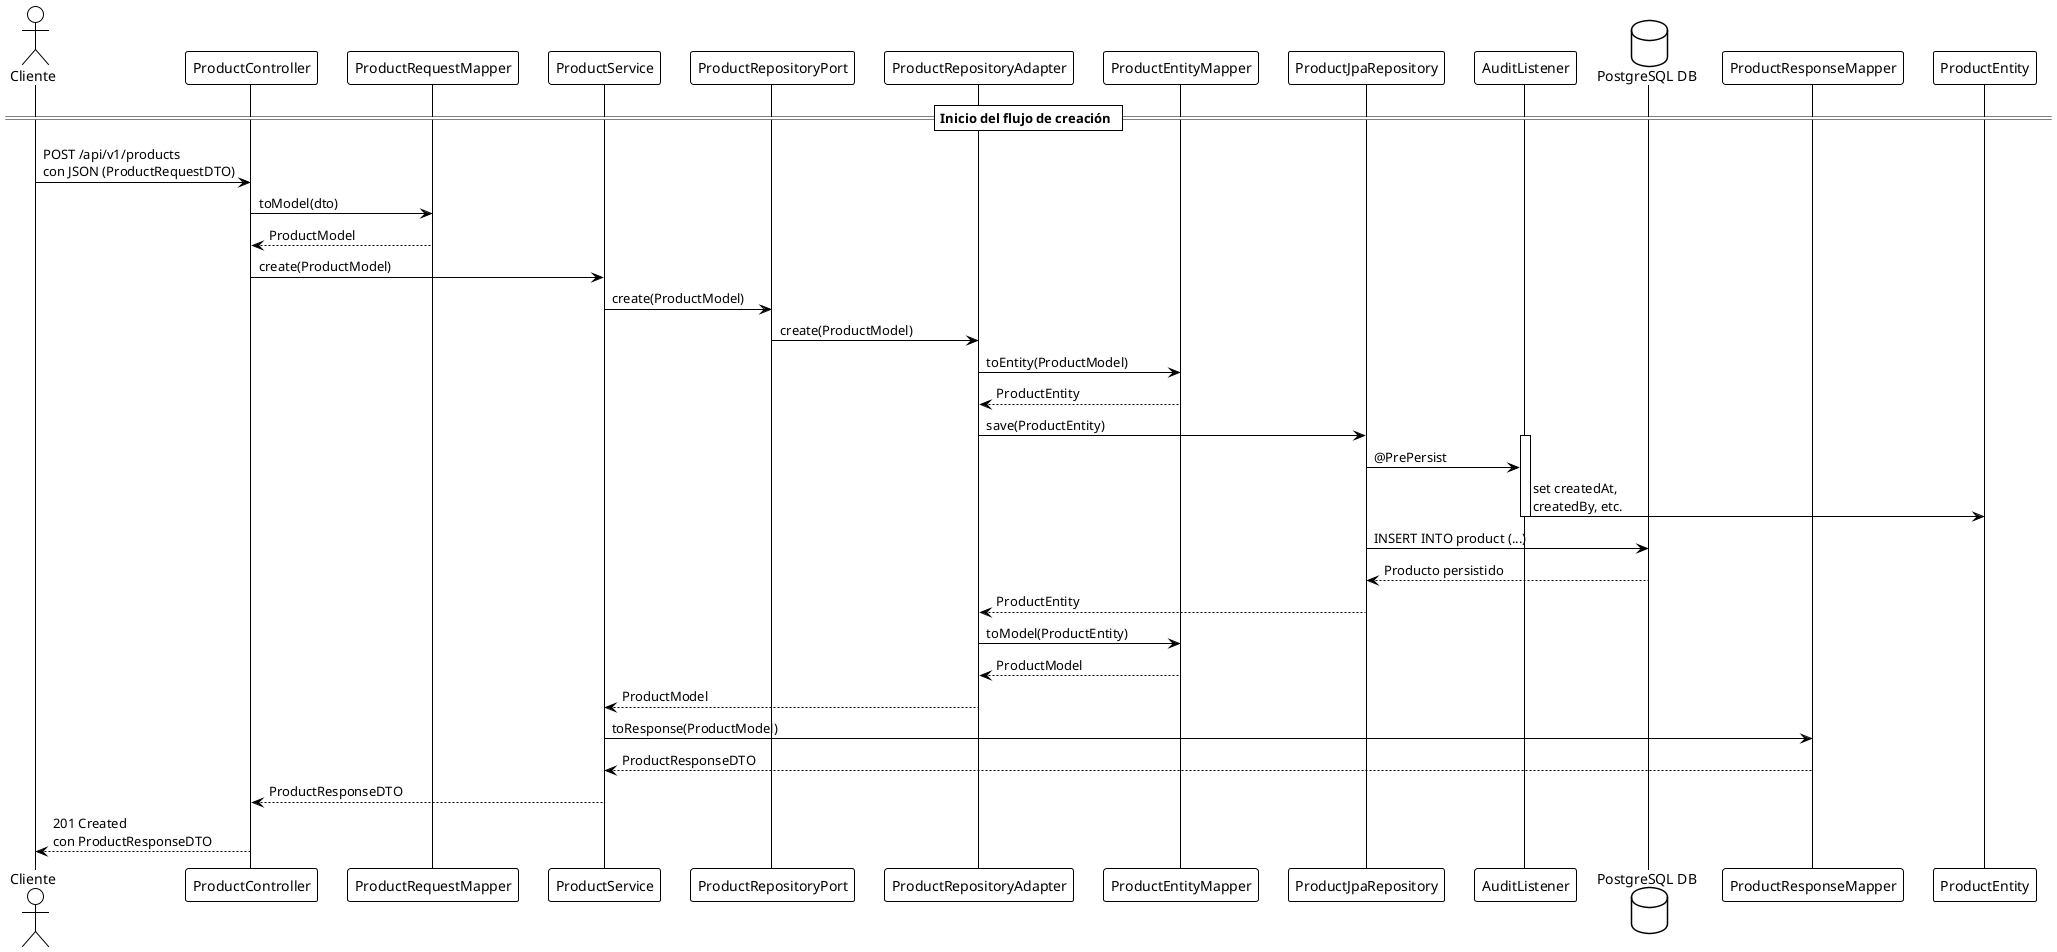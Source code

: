 @startuml
!theme plain
skinparam linetype ortho
actor Cliente
participant "ProductController" as Controller
participant "ProductRequestMapper" as RequestMapper
participant "ProductService" as Service
participant "ProductRepositoryPort" as Port
participant "ProductRepositoryAdapter" as Adapter
participant "ProductEntityMapper" as EntityMapper
participant "ProductJpaRepository" as JpaRepo
participant "AuditListener" as Audit
database "PostgreSQL DB" as DB
participant "ProductResponseMapper" as ResponseMapper

== Inicio del flujo de creación ==
Cliente -> Controller : POST /api/v1/products\ncon JSON (ProductRequestDTO)
Controller -> RequestMapper : toModel(dto)
RequestMapper --> Controller : ProductModel

Controller -> Service : create(ProductModel)
Service -> Port : create(ProductModel)

Port -> Adapter : create(ProductModel)
Adapter -> EntityMapper : toEntity(ProductModel)
EntityMapper --> Adapter : ProductEntity

Adapter -> JpaRepo : save(ProductEntity)
activate Audit
JpaRepo -> Audit : @PrePersist
Audit -> ProductEntity : set createdAt,\ncreatedBy, etc.
deactivate Audit

JpaRepo -> DB : INSERT INTO product (...)
DB --> JpaRepo : Producto persistido
JpaRepo --> Adapter : ProductEntity

Adapter -> EntityMapper : toModel(ProductEntity)
EntityMapper --> Adapter : ProductModel
Adapter --> Service : ProductModel
Service -> ResponseMapper : toResponse(ProductModel)
ResponseMapper --> Service : ProductResponseDTO

Service --> Controller : ProductResponseDTO
Controller --> Cliente : 201 Created\ncon ProductResponseDTO
@enduml